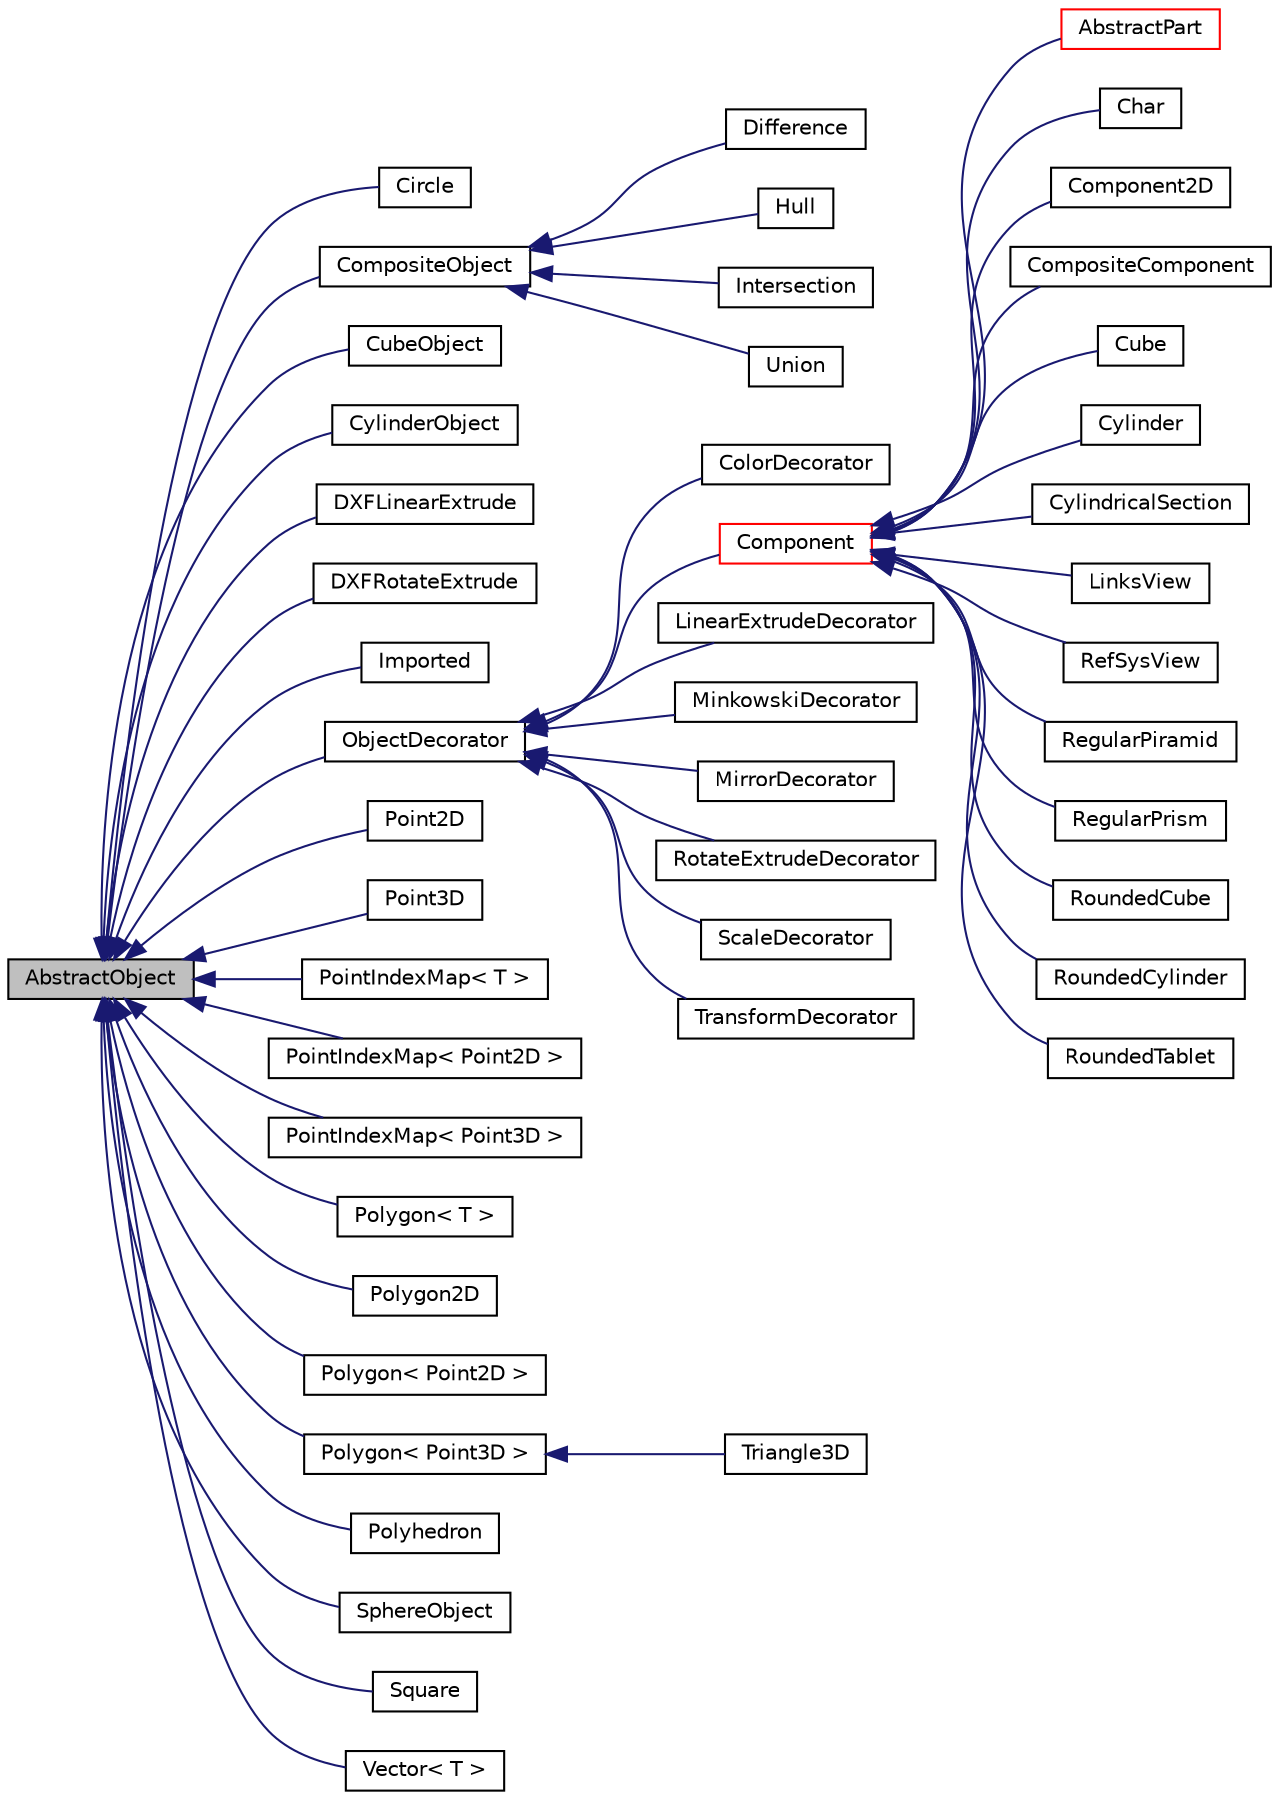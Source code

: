 digraph "AbstractObject"
{
  edge [fontname="Helvetica",fontsize="10",labelfontname="Helvetica",labelfontsize="10"];
  node [fontname="Helvetica",fontsize="10",shape=record];
  rankdir="LR";
  Node0 [label="AbstractObject",height=0.2,width=0.4,color="black", fillcolor="grey75", style="filled", fontcolor="black"];
  Node0 -> Node1 [dir="back",color="midnightblue",fontsize="10",style="solid",fontname="Helvetica"];
  Node1 [label="Circle",height=0.2,width=0.4,color="black", fillcolor="white", style="filled",URL="$classCircle.html",tooltip="Circle primitive object. "];
  Node0 -> Node2 [dir="back",color="midnightblue",fontsize="10",style="solid",fontname="Helvetica"];
  Node2 [label="CompositeObject",height=0.2,width=0.4,color="black", fillcolor="white", style="filled",URL="$classCompositeObject.html",tooltip="Composite object interface. "];
  Node2 -> Node3 [dir="back",color="midnightblue",fontsize="10",style="solid",fontname="Helvetica"];
  Node3 [label="Difference",height=0.2,width=0.4,color="black", fillcolor="white", style="filled",URL="$classDifference.html",tooltip="Difference object. "];
  Node2 -> Node4 [dir="back",color="midnightblue",fontsize="10",style="solid",fontname="Helvetica"];
  Node4 [label="Hull",height=0.2,width=0.4,color="black", fillcolor="white", style="filled",URL="$classHull.html",tooltip="Union object. "];
  Node2 -> Node5 [dir="back",color="midnightblue",fontsize="10",style="solid",fontname="Helvetica"];
  Node5 [label="Intersection",height=0.2,width=0.4,color="black", fillcolor="white", style="filled",URL="$classIntersection.html",tooltip="Intersection object. "];
  Node2 -> Node6 [dir="back",color="midnightblue",fontsize="10",style="solid",fontname="Helvetica"];
  Node6 [label="Union",height=0.2,width=0.4,color="black", fillcolor="white", style="filled",URL="$classUnion.html",tooltip="Union object. "];
  Node0 -> Node7 [dir="back",color="midnightblue",fontsize="10",style="solid",fontname="Helvetica"];
  Node7 [label="CubeObject",height=0.2,width=0.4,color="black", fillcolor="white", style="filled",URL="$classCubeObject.html",tooltip="Cube primitive object. "];
  Node0 -> Node8 [dir="back",color="midnightblue",fontsize="10",style="solid",fontname="Helvetica"];
  Node8 [label="CylinderObject",height=0.2,width=0.4,color="black", fillcolor="white", style="filled",URL="$classCylinderObject.html",tooltip="Cylinder primitive object. "];
  Node0 -> Node9 [dir="back",color="midnightblue",fontsize="10",style="solid",fontname="Helvetica"];
  Node9 [label="DXFLinearExtrude",height=0.2,width=0.4,color="black", fillcolor="white", style="filled",URL="$classDXFLinearExtrude.html",tooltip="Linear extrude from DXF filename. "];
  Node0 -> Node10 [dir="back",color="midnightblue",fontsize="10",style="solid",fontname="Helvetica"];
  Node10 [label="DXFRotateExtrude",height=0.2,width=0.4,color="black", fillcolor="white", style="filled",URL="$classDXFRotateExtrude.html",tooltip="Linear extrude from DXF filename. "];
  Node0 -> Node11 [dir="back",color="midnightblue",fontsize="10",style="solid",fontname="Helvetica"];
  Node11 [label="Imported",height=0.2,width=0.4,color="black", fillcolor="white", style="filled",URL="$classImported.html",tooltip="Imported object. "];
  Node0 -> Node12 [dir="back",color="midnightblue",fontsize="10",style="solid",fontname="Helvetica"];
  Node12 [label="ObjectDecorator",height=0.2,width=0.4,color="black", fillcolor="white", style="filled",URL="$classObjectDecorator.html",tooltip="Abstract object decorator interface. "];
  Node12 -> Node13 [dir="back",color="midnightblue",fontsize="10",style="solid",fontname="Helvetica"];
  Node13 [label="ColorDecorator",height=0.2,width=0.4,color="black", fillcolor="white", style="filled",URL="$classColorDecorator.html",tooltip="Color decorator. "];
  Node12 -> Node14 [dir="back",color="midnightblue",fontsize="10",style="solid",fontname="Helvetica"];
  Node14 [label="Component",height=0.2,width=0.4,color="red", fillcolor="white", style="filled",URL="$classComponent.html",tooltip="Component class. "];
  Node14 -> Node15 [dir="back",color="midnightblue",fontsize="10",style="solid",fontname="Helvetica"];
  Node15 [label="AbstractPart",height=0.2,width=0.4,color="red", fillcolor="white", style="filled",URL="$classAbstractPart.html",tooltip="Color decorator. "];
  Node14 -> Node41 [dir="back",color="midnightblue",fontsize="10",style="solid",fontname="Helvetica"];
  Node41 [label="Char",height=0.2,width=0.4,color="black", fillcolor="white", style="filled",URL="$classChar.html",tooltip="Extruded Char primitive object. "];
  Node14 -> Node42 [dir="back",color="midnightblue",fontsize="10",style="solid",fontname="Helvetica"];
  Node42 [label="Component2D",height=0.2,width=0.4,color="black", fillcolor="white", style="filled",URL="$classComponent2D.html",tooltip="2D component class. "];
  Node14 -> Node43 [dir="back",color="midnightblue",fontsize="10",style="solid",fontname="Helvetica"];
  Node43 [label="CompositeComponent",height=0.2,width=0.4,color="black", fillcolor="white", style="filled",URL="$classCompositeComponent.html",tooltip="Composite component interface. "];
  Node14 -> Node44 [dir="back",color="midnightblue",fontsize="10",style="solid",fontname="Helvetica"];
  Node44 [label="Cube",height=0.2,width=0.4,color="black", fillcolor="white", style="filled",URL="$classCube.html",tooltip="Cube primitive object. "];
  Node14 -> Node45 [dir="back",color="midnightblue",fontsize="10",style="solid",fontname="Helvetica"];
  Node45 [label="Cylinder",height=0.2,width=0.4,color="black", fillcolor="white", style="filled",URL="$classCylinder.html",tooltip="Cylinder primitive object. "];
  Node14 -> Node46 [dir="back",color="midnightblue",fontsize="10",style="solid",fontname="Helvetica"];
  Node46 [label="CylindricalSection",height=0.2,width=0.4,color="black", fillcolor="white", style="filled",URL="$classCylindricalSection.html",tooltip="Regular base prism primitive object. "];
  Node14 -> Node47 [dir="back",color="midnightblue",fontsize="10",style="solid",fontname="Helvetica"];
  Node47 [label="LinksView",height=0.2,width=0.4,color="black", fillcolor="white", style="filled",URL="$classLinksView.html",tooltip="3D point primitive object "];
  Node14 -> Node48 [dir="back",color="midnightblue",fontsize="10",style="solid",fontname="Helvetica"];
  Node48 [label="RefSysView",height=0.2,width=0.4,color="black", fillcolor="white", style="filled",URL="$classRefSysView.html",tooltip="3D point primitive object "];
  Node14 -> Node49 [dir="back",color="midnightblue",fontsize="10",style="solid",fontname="Helvetica"];
  Node49 [label="RegularPiramid",height=0.2,width=0.4,color="black", fillcolor="white", style="filled",URL="$classRegularPiramid.html",tooltip="Regular base piramid primitive object. "];
  Node14 -> Node50 [dir="back",color="midnightblue",fontsize="10",style="solid",fontname="Helvetica"];
  Node50 [label="RegularPrism",height=0.2,width=0.4,color="black", fillcolor="white", style="filled",URL="$classRegularPrism.html",tooltip="Regular base prism primitive object. "];
  Node14 -> Node51 [dir="back",color="midnightblue",fontsize="10",style="solid",fontname="Helvetica"];
  Node51 [label="RoundedCube",height=0.2,width=0.4,color="black", fillcolor="white", style="filled",URL="$classRoundedCube.html",tooltip="Rounded cube primitive object. "];
  Node14 -> Node52 [dir="back",color="midnightblue",fontsize="10",style="solid",fontname="Helvetica"];
  Node52 [label="RoundedCylinder",height=0.2,width=0.4,color="black", fillcolor="white", style="filled",URL="$classRoundedCylinder.html",tooltip="Rounded cylinder primitive object. "];
  Node14 -> Node53 [dir="back",color="midnightblue",fontsize="10",style="solid",fontname="Helvetica"];
  Node53 [label="RoundedTablet",height=0.2,width=0.4,color="black", fillcolor="white", style="filled",URL="$classRoundedTablet.html",tooltip="Rounded tablet primitive object. "];
  Node12 -> Node56 [dir="back",color="midnightblue",fontsize="10",style="solid",fontname="Helvetica"];
  Node56 [label="LinearExtrudeDecorator",height=0.2,width=0.4,color="black", fillcolor="white", style="filled",URL="$classLinearExtrudeDecorator.html",tooltip="Translate decorator. "];
  Node12 -> Node57 [dir="back",color="midnightblue",fontsize="10",style="solid",fontname="Helvetica"];
  Node57 [label="MinkowskiDecorator",height=0.2,width=0.4,color="black", fillcolor="white", style="filled",URL="$classMinkowskiDecorator.html",tooltip="Minkowski decorator. "];
  Node12 -> Node58 [dir="back",color="midnightblue",fontsize="10",style="solid",fontname="Helvetica"];
  Node58 [label="MirrorDecorator",height=0.2,width=0.4,color="black", fillcolor="white", style="filled",URL="$classMirrorDecorator.html",tooltip="Mirror decorator. "];
  Node12 -> Node59 [dir="back",color="midnightblue",fontsize="10",style="solid",fontname="Helvetica"];
  Node59 [label="RotateExtrudeDecorator",height=0.2,width=0.4,color="black", fillcolor="white", style="filled",URL="$classRotateExtrudeDecorator.html",tooltip="Translate decorator. "];
  Node12 -> Node60 [dir="back",color="midnightblue",fontsize="10",style="solid",fontname="Helvetica"];
  Node60 [label="ScaleDecorator",height=0.2,width=0.4,color="black", fillcolor="white", style="filled",URL="$classScaleDecorator.html",tooltip="Scale decorator. "];
  Node12 -> Node61 [dir="back",color="midnightblue",fontsize="10",style="solid",fontname="Helvetica"];
  Node61 [label="TransformDecorator",height=0.2,width=0.4,color="black", fillcolor="white", style="filled",URL="$classTransformDecorator.html",tooltip="Translate decorator. "];
  Node0 -> Node62 [dir="back",color="midnightblue",fontsize="10",style="solid",fontname="Helvetica"];
  Node62 [label="Point2D",height=0.2,width=0.4,color="black", fillcolor="white", style="filled",URL="$classPoint2D.html",tooltip="2D point primitive object "];
  Node0 -> Node63 [dir="back",color="midnightblue",fontsize="10",style="solid",fontname="Helvetica"];
  Node63 [label="Point3D",height=0.2,width=0.4,color="black", fillcolor="white", style="filled",URL="$classPoint3D.html",tooltip="3D point primitive object "];
  Node0 -> Node64 [dir="back",color="midnightblue",fontsize="10",style="solid",fontname="Helvetica"];
  Node64 [label="PointIndexMap\< T \>",height=0.2,width=0.4,color="black", fillcolor="white", style="filled",URL="$classPointIndexMap.html",tooltip="Point to index map. "];
  Node0 -> Node65 [dir="back",color="midnightblue",fontsize="10",style="solid",fontname="Helvetica"];
  Node65 [label="PointIndexMap\< Point2D \>",height=0.2,width=0.4,color="black", fillcolor="white", style="filled",URL="$classPointIndexMap.html"];
  Node0 -> Node66 [dir="back",color="midnightblue",fontsize="10",style="solid",fontname="Helvetica"];
  Node66 [label="PointIndexMap\< Point3D \>",height=0.2,width=0.4,color="black", fillcolor="white", style="filled",URL="$classPointIndexMap.html"];
  Node0 -> Node67 [dir="back",color="midnightblue",fontsize="10",style="solid",fontname="Helvetica"];
  Node67 [label="Polygon\< T \>",height=0.2,width=0.4,color="black", fillcolor="white", style="filled",URL="$classPolygon.html",tooltip="Generic polygon primitive object. "];
  Node0 -> Node68 [dir="back",color="midnightblue",fontsize="10",style="solid",fontname="Helvetica"];
  Node68 [label="Polygon2D",height=0.2,width=0.4,color="black", fillcolor="white", style="filled",URL="$classPolygon2D.html",tooltip="Polygon 2D primitive object. "];
  Node0 -> Node69 [dir="back",color="midnightblue",fontsize="10",style="solid",fontname="Helvetica"];
  Node69 [label="Polygon\< Point2D \>",height=0.2,width=0.4,color="black", fillcolor="white", style="filled",URL="$classPolygon.html"];
  Node0 -> Node70 [dir="back",color="midnightblue",fontsize="10",style="solid",fontname="Helvetica"];
  Node70 [label="Polygon\< Point3D \>",height=0.2,width=0.4,color="black", fillcolor="white", style="filled",URL="$classPolygon.html"];
  Node70 -> Node71 [dir="back",color="midnightblue",fontsize="10",style="solid",fontname="Helvetica"];
  Node71 [label="Triangle3D",height=0.2,width=0.4,color="black", fillcolor="white", style="filled",URL="$classTriangle3D.html",tooltip="3D triangle primitive object "];
  Node0 -> Node72 [dir="back",color="midnightblue",fontsize="10",style="solid",fontname="Helvetica"];
  Node72 [label="Polyhedron",height=0.2,width=0.4,color="black", fillcolor="white", style="filled",URL="$classPolyhedron.html",tooltip="Polyhedron primitive object. "];
  Node0 -> Node73 [dir="back",color="midnightblue",fontsize="10",style="solid",fontname="Helvetica"];
  Node73 [label="SphereObject",height=0.2,width=0.4,color="black", fillcolor="white", style="filled",URL="$classSphereObject.html",tooltip="Sphere primitive object. "];
  Node0 -> Node74 [dir="back",color="midnightblue",fontsize="10",style="solid",fontname="Helvetica"];
  Node74 [label="Square",height=0.2,width=0.4,color="black", fillcolor="white", style="filled",URL="$classSquare.html",tooltip="Square primitive object. "];
  Node0 -> Node75 [dir="back",color="midnightblue",fontsize="10",style="solid",fontname="Helvetica"];
  Node75 [label="Vector\< T \>",height=0.2,width=0.4,color="black", fillcolor="white", style="filled",URL="$classVector.html",tooltip="Generic vector primitive object. "];
}
